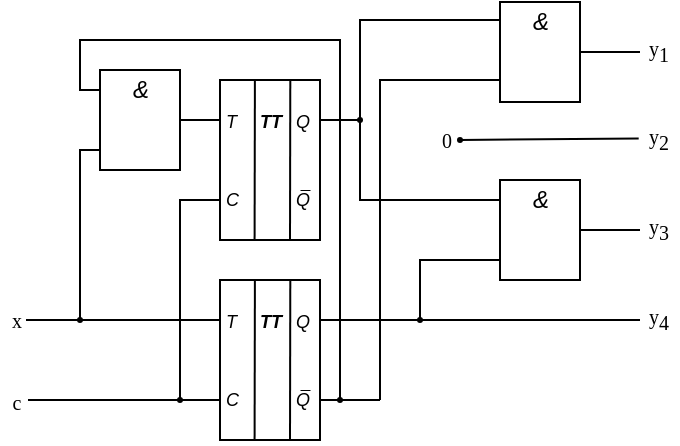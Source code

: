 <mxfile version="17.4.2" type="device"><diagram id="EPyaP_IT_-4wKm_l9Mdf" name="Страница 1"><mxGraphModel dx="577" dy="361" grid="0" gridSize="10" guides="1" tooltips="1" connect="1" arrows="1" fold="1" page="0" pageScale="1" pageWidth="827" pageHeight="1169" math="0" shadow="0"><root><mxCell id="0"/><mxCell id="1" parent="0"/><mxCell id="t5w4Qu7xGHm5Q8aKH4GL-2" style="edgeStyle=orthogonalEdgeStyle;rounded=0;orthogonalLoop=1;jettySize=auto;html=1;exitX=0;exitY=0.75;exitDx=0;exitDy=0;exitPerimeter=0;endArrow=none;endFill=0;strokeWidth=1;" parent="1" source="t5w4Qu7xGHm5Q8aKH4GL-5" edge="1"><mxGeometry relative="1" as="geometry"><mxPoint x="300" y="270" as="targetPoint"/></mxGeometry></mxCell><mxCell id="t5w4Qu7xGHm5Q8aKH4GL-3" style="edgeStyle=orthogonalEdgeStyle;rounded=0;orthogonalLoop=1;jettySize=auto;html=1;exitX=1;exitY=0.25;exitDx=0;exitDy=0;exitPerimeter=0;endArrow=none;endFill=0;strokeWidth=1;" parent="1" source="t5w4Qu7xGHm5Q8aKH4GL-5" edge="1"><mxGeometry relative="1" as="geometry"><mxPoint x="400" y="170" as="targetPoint"/><Array as="points"><mxPoint x="390" y="220"/><mxPoint x="390" y="170"/></Array></mxGeometry></mxCell><mxCell id="t5w4Qu7xGHm5Q8aKH4GL-5" value="" style="rounded=0;whiteSpace=wrap;html=1;strokeWidth=1;points=[[0,0.25,0,0,0],[0,0.75,0,0,0],[1,0.25,0,0,0],[1,0.75,0,0,0]];" parent="1" vertex="1"><mxGeometry x="320" y="200.0" width="50" height="80" as="geometry"/></mxCell><mxCell id="t5w4Qu7xGHm5Q8aKH4GL-6" value="" style="endArrow=none;html=1;rounded=0;strokeWidth=1;entryX=0.349;entryY=0.003;entryDx=0;entryDy=0;entryPerimeter=0;exitX=0.346;exitY=1.001;exitDx=0;exitDy=0;exitPerimeter=0;" parent="1" source="t5w4Qu7xGHm5Q8aKH4GL-5" target="t5w4Qu7xGHm5Q8aKH4GL-5" edge="1"><mxGeometry width="50" height="50" relative="1" as="geometry"><mxPoint x="337" y="280.0" as="sourcePoint"/><mxPoint x="240" y="170.0" as="targetPoint"/></mxGeometry></mxCell><mxCell id="t5w4Qu7xGHm5Q8aKH4GL-8" value="T" style="text;html=1;resizable=0;autosize=1;align=left;verticalAlign=middle;points=[];fillColor=none;strokeColor=none;rounded=0;fontStyle=2;imageWidth=20;spacing=0;spacingLeft=0;spacingRight=0;fontSize=9;" parent="1" vertex="1"><mxGeometry x="323" y="211.0" width="20" height="20" as="geometry"/></mxCell><mxCell id="t5w4Qu7xGHm5Q8aKH4GL-9" value="C" style="text;html=1;resizable=0;autosize=1;align=left;verticalAlign=middle;points=[];fillColor=none;strokeColor=none;rounded=0;fontStyle=2;imageWidth=20;spacing=0;spacingLeft=0;spacingRight=0;fontSize=9;" parent="1" vertex="1"><mxGeometry x="323" y="250.0" width="20" height="20" as="geometry"/></mxCell><mxCell id="t5w4Qu7xGHm5Q8aKH4GL-10" value="Q" style="text;html=1;resizable=0;autosize=1;align=left;verticalAlign=middle;points=[];fillColor=none;strokeColor=none;rounded=0;fontStyle=2;imageWidth=20;spacing=0;spacingLeft=0;spacingRight=0;fontSize=9;" parent="1" vertex="1"><mxGeometry x="358" y="211.0" width="20" height="20" as="geometry"/></mxCell><mxCell id="t5w4Qu7xGHm5Q8aKH4GL-12" value="&lt;b&gt;TT&lt;/b&gt;" style="text;html=1;resizable=0;autosize=1;align=center;verticalAlign=middle;points=[];fillColor=none;strokeColor=none;rounded=0;fontStyle=2;imageWidth=20;spacing=0;spacingLeft=-2;spacingRight=-2;fontSize=9;" parent="1" vertex="1"><mxGeometry x="335" y="211.0" width="20" height="20" as="geometry"/></mxCell><mxCell id="t5w4Qu7xGHm5Q8aKH4GL-27" value="" style="endArrow=none;html=1;rounded=0;strokeWidth=1;entryX=0.349;entryY=0.003;entryDx=0;entryDy=0;entryPerimeter=0;exitX=0.346;exitY=1.001;exitDx=0;exitDy=0;exitPerimeter=0;" parent="1" edge="1"><mxGeometry width="50" height="50" relative="1" as="geometry"><mxPoint x="355.0" y="279.84" as="sourcePoint"/><mxPoint x="355.15" y="200" as="targetPoint"/></mxGeometry></mxCell><mxCell id="t5w4Qu7xGHm5Q8aKH4GL-29" style="edgeStyle=orthogonalEdgeStyle;rounded=0;orthogonalLoop=1;jettySize=auto;html=1;endArrow=none;endFill=0;strokeWidth=1;fontSize=12;" parent="1" edge="1"><mxGeometry relative="1" as="geometry"><mxPoint x="390" y="170" as="targetPoint"/><mxPoint x="460" y="170" as="sourcePoint"/><Array as="points"><mxPoint x="400" y="170"/></Array></mxGeometry></mxCell><mxCell id="t5w4Qu7xGHm5Q8aKH4GL-30" style="edgeStyle=orthogonalEdgeStyle;rounded=0;orthogonalLoop=1;jettySize=auto;html=1;endArrow=none;endFill=0;strokeWidth=1;fontSize=12;" parent="1" edge="1"><mxGeometry relative="1" as="geometry"><mxPoint x="400" y="360" as="targetPoint"/><mxPoint x="450" y="200" as="sourcePoint"/><Array as="points"><mxPoint x="460" y="200"/><mxPoint x="400" y="200"/><mxPoint x="400" y="350"/></Array></mxGeometry></mxCell><mxCell id="t5w4Qu7xGHm5Q8aKH4GL-31" style="edgeStyle=orthogonalEdgeStyle;rounded=0;orthogonalLoop=1;jettySize=auto;html=1;exitX=1;exitY=0.5;exitDx=0;exitDy=0;exitPerimeter=0;endArrow=none;endFill=0;strokeWidth=1;fontSize=12;" parent="1" source="t5w4Qu7xGHm5Q8aKH4GL-32" edge="1"><mxGeometry relative="1" as="geometry"><mxPoint x="530" y="186" as="targetPoint"/></mxGeometry></mxCell><mxCell id="t5w4Qu7xGHm5Q8aKH4GL-32" value="" style="rounded=0;whiteSpace=wrap;html=1;strokeWidth=1;points=[[0,0.2,0,0,0],[0,0.8,0,0,0],[1,0.5,0,0,0]];fontSize=12;" parent="1" vertex="1"><mxGeometry x="460" y="161" width="40" height="50" as="geometry"/></mxCell><mxCell id="t5w4Qu7xGHm5Q8aKH4GL-33" value="&amp;amp;" style="text;html=1;resizable=0;autosize=1;align=center;verticalAlign=middle;points=[];fillColor=none;strokeColor=none;rounded=0;fontStyle=2;spacing=2;imageHeight=24;imageWidth=20;fontSize=12;" parent="1" vertex="1"><mxGeometry x="465" y="161" width="30" height="20" as="geometry"/></mxCell><mxCell id="t5w4Qu7xGHm5Q8aKH4GL-36" style="edgeStyle=orthogonalEdgeStyle;rounded=0;orthogonalLoop=1;jettySize=auto;html=1;exitDx=0;exitDy=0;exitPerimeter=0;endArrow=none;endFill=0;strokeWidth=1;fontSize=12;startArrow=none;" parent="1" source="t5w4Qu7xGHm5Q8aKH4GL-76" edge="1"><mxGeometry relative="1" as="geometry"><mxPoint x="390" y="220" as="targetPoint"/><Array as="points"/></mxGeometry></mxCell><mxCell id="t5w4Qu7xGHm5Q8aKH4GL-37" style="edgeStyle=orthogonalEdgeStyle;rounded=0;orthogonalLoop=1;jettySize=auto;html=1;exitX=0;exitY=0.8;exitDx=0;exitDy=0;exitPerimeter=0;endArrow=none;endFill=0;strokeWidth=1;fontSize=12;entryX=1;entryY=0.25;entryDx=0;entryDy=0;entryPerimeter=0;" parent="1" source="t5w4Qu7xGHm5Q8aKH4GL-39" target="t5w4Qu7xGHm5Q8aKH4GL-60" edge="1"><mxGeometry relative="1" as="geometry"><mxPoint x="430" y="310" as="targetPoint"/><Array as="points"><mxPoint x="420" y="290"/><mxPoint x="420" y="320"/></Array></mxGeometry></mxCell><mxCell id="t5w4Qu7xGHm5Q8aKH4GL-38" style="edgeStyle=orthogonalEdgeStyle;rounded=0;orthogonalLoop=1;jettySize=auto;html=1;exitX=1;exitY=0.5;exitDx=0;exitDy=0;exitPerimeter=0;endArrow=none;endFill=0;strokeWidth=1;fontSize=12;" parent="1" source="t5w4Qu7xGHm5Q8aKH4GL-39" edge="1"><mxGeometry relative="1" as="geometry"><mxPoint x="530" y="275" as="targetPoint"/></mxGeometry></mxCell><mxCell id="t5w4Qu7xGHm5Q8aKH4GL-39" value="" style="rounded=0;whiteSpace=wrap;html=1;strokeWidth=1;points=[[0,0.2,0,0,0],[0,0.8,0,0,0],[1,0.5,0,0,0]];fontSize=12;" parent="1" vertex="1"><mxGeometry x="460" y="250" width="40" height="50" as="geometry"/></mxCell><mxCell id="t5w4Qu7xGHm5Q8aKH4GL-40" value="&amp;amp;" style="text;html=1;resizable=0;autosize=1;align=center;verticalAlign=middle;points=[];fillColor=none;strokeColor=none;rounded=0;fontStyle=2;spacing=2;imageHeight=24;imageWidth=20;fontSize=12;" parent="1" vertex="1"><mxGeometry x="465" y="250" width="30" height="20" as="geometry"/></mxCell><mxCell id="t5w4Qu7xGHm5Q8aKH4GL-58" style="edgeStyle=orthogonalEdgeStyle;rounded=0;orthogonalLoop=1;jettySize=auto;html=1;exitDx=0;exitDy=0;exitPerimeter=0;endArrow=none;endFill=0;strokeWidth=1;startArrow=none;" parent="1" source="t5w4Qu7xGHm5Q8aKH4GL-96" edge="1"><mxGeometry relative="1" as="geometry"><mxPoint x="300" y="260" as="targetPoint"/></mxGeometry></mxCell><mxCell id="t5w4Qu7xGHm5Q8aKH4GL-59" style="edgeStyle=orthogonalEdgeStyle;rounded=0;orthogonalLoop=1;jettySize=auto;html=1;endArrow=none;endFill=0;strokeWidth=1;startArrow=none;entryX=0;entryY=0.2;entryDx=0;entryDy=0;entryPerimeter=0;" parent="1" source="t5w4Qu7xGHm5Q8aKH4GL-71" target="nta9YcRqvqTb2b_UcbsS-1" edge="1"><mxGeometry relative="1" as="geometry"><mxPoint x="240" y="210" as="targetPoint"/><mxPoint x="370" y="350" as="sourcePoint"/><Array as="points"><mxPoint x="380" y="180"/><mxPoint x="250" y="180"/><mxPoint x="250" y="205"/></Array></mxGeometry></mxCell><mxCell id="t5w4Qu7xGHm5Q8aKH4GL-60" value="" style="rounded=0;whiteSpace=wrap;html=1;strokeWidth=1;points=[[0,0.25,0,0,0],[0,0.75,0,0,0],[1,0.25,0,0,0],[1,0.75,0,0,0]];" parent="1" vertex="1"><mxGeometry x="320" y="300.0" width="50" height="80" as="geometry"/></mxCell><mxCell id="t5w4Qu7xGHm5Q8aKH4GL-61" value="" style="endArrow=none;html=1;rounded=0;strokeWidth=1;entryX=0.349;entryY=0.003;entryDx=0;entryDy=0;entryPerimeter=0;exitX=0.346;exitY=1.001;exitDx=0;exitDy=0;exitPerimeter=0;" parent="1" source="t5w4Qu7xGHm5Q8aKH4GL-60" target="t5w4Qu7xGHm5Q8aKH4GL-60" edge="1"><mxGeometry width="50" height="50" relative="1" as="geometry"><mxPoint x="337" y="380.0" as="sourcePoint"/><mxPoint x="240" y="270.0" as="targetPoint"/></mxGeometry></mxCell><mxCell id="t5w4Qu7xGHm5Q8aKH4GL-63" value="T" style="text;html=1;resizable=0;autosize=1;align=left;verticalAlign=middle;points=[];fillColor=none;strokeColor=none;rounded=0;fontStyle=2;imageWidth=20;spacing=0;spacingLeft=0;spacingRight=0;fontSize=9;" parent="1" vertex="1"><mxGeometry x="323" y="311.0" width="20" height="20" as="geometry"/></mxCell><mxCell id="t5w4Qu7xGHm5Q8aKH4GL-64" value="C" style="text;html=1;resizable=0;autosize=1;align=left;verticalAlign=middle;points=[];fillColor=none;strokeColor=none;rounded=0;fontStyle=2;imageWidth=20;spacing=0;spacingLeft=0;spacingRight=0;fontSize=9;" parent="1" vertex="1"><mxGeometry x="323" y="350.0" width="20" height="20" as="geometry"/></mxCell><mxCell id="t5w4Qu7xGHm5Q8aKH4GL-65" value="Q" style="text;html=1;resizable=0;autosize=1;align=left;verticalAlign=middle;points=[];fillColor=none;strokeColor=none;rounded=0;fontStyle=2;imageWidth=20;spacing=0;spacingLeft=0;spacingRight=0;fontSize=9;" parent="1" vertex="1"><mxGeometry x="358" y="311.0" width="20" height="20" as="geometry"/></mxCell><mxCell id="t5w4Qu7xGHm5Q8aKH4GL-67" value="&lt;b&gt;TT&lt;/b&gt;" style="text;html=1;resizable=0;autosize=1;align=center;verticalAlign=middle;points=[];fillColor=none;strokeColor=none;rounded=0;fontStyle=2;imageWidth=20;spacing=0;spacingLeft=-2;spacingRight=-2;fontSize=9;" parent="1" vertex="1"><mxGeometry x="335" y="311.0" width="20" height="20" as="geometry"/></mxCell><mxCell id="t5w4Qu7xGHm5Q8aKH4GL-68" value="" style="endArrow=none;html=1;rounded=0;strokeWidth=1;entryX=0.349;entryY=0.003;entryDx=0;entryDy=0;entryPerimeter=0;exitX=0.346;exitY=1.001;exitDx=0;exitDy=0;exitPerimeter=0;" parent="1" edge="1"><mxGeometry width="50" height="50" relative="1" as="geometry"><mxPoint x="355" y="379.84" as="sourcePoint"/><mxPoint x="355.15" y="300" as="targetPoint"/></mxGeometry></mxCell><mxCell id="t5w4Qu7xGHm5Q8aKH4GL-72" value="" style="endArrow=none;html=1;rounded=0;fontFamily=Times New Roman;fontSize=12;startArrow=none;" parent="1" source="t5w4Qu7xGHm5Q8aKH4GL-71" edge="1"><mxGeometry width="50" height="50" relative="1" as="geometry"><mxPoint x="400" y="360" as="sourcePoint"/><mxPoint x="380" y="360" as="targetPoint"/></mxGeometry></mxCell><mxCell id="t5w4Qu7xGHm5Q8aKH4GL-75" value="" style="edgeStyle=orthogonalEdgeStyle;rounded=0;orthogonalLoop=1;jettySize=auto;html=1;endArrow=none;endFill=0;strokeWidth=1;" parent="1" edge="1"><mxGeometry relative="1" as="geometry"><mxPoint x="380" y="360" as="targetPoint"/><mxPoint x="370" y="360" as="sourcePoint"/><Array as="points"/></mxGeometry></mxCell><mxCell id="t5w4Qu7xGHm5Q8aKH4GL-76" value="" style="shape=waypoint;sketch=0;fillStyle=solid;size=3;pointerEvents=1;points=[];fillColor=none;resizable=0;rotatable=0;perimeter=centerPerimeter;snapToPoint=1;fontFamily=Times New Roman;fontSize=12;" parent="1" vertex="1"><mxGeometry x="370" y="200" width="40" height="40" as="geometry"/></mxCell><mxCell id="t5w4Qu7xGHm5Q8aKH4GL-77" value="" style="edgeStyle=orthogonalEdgeStyle;rounded=0;orthogonalLoop=1;jettySize=auto;html=1;exitX=0;exitY=0.2;exitDx=0;exitDy=0;exitPerimeter=0;endArrow=none;endFill=0;strokeWidth=1;fontSize=12;" parent="1" source="t5w4Qu7xGHm5Q8aKH4GL-39" target="t5w4Qu7xGHm5Q8aKH4GL-76" edge="1"><mxGeometry relative="1" as="geometry"><mxPoint x="390" y="220.0" as="targetPoint"/><mxPoint x="460" y="274" as="sourcePoint"/><Array as="points"><mxPoint x="390" y="260"/></Array></mxGeometry></mxCell><mxCell id="t5w4Qu7xGHm5Q8aKH4GL-79" value="" style="endArrow=none;html=1;rounded=0;fontFamily=Helvetica;fontSize=12;" parent="1" edge="1"><mxGeometry width="50" height="50" relative="1" as="geometry"><mxPoint x="530" y="320" as="sourcePoint"/><mxPoint x="420" y="320" as="targetPoint"/></mxGeometry></mxCell><mxCell id="t5w4Qu7xGHm5Q8aKH4GL-80" value="" style="shape=waypoint;sketch=0;fillStyle=solid;size=3;pointerEvents=1;points=[];fillColor=none;resizable=0;rotatable=0;perimeter=centerPerimeter;snapToPoint=1;fontFamily=Times New Roman;fontSize=12;" parent="1" vertex="1"><mxGeometry x="400" y="300" width="40" height="40" as="geometry"/></mxCell><mxCell id="t5w4Qu7xGHm5Q8aKH4GL-71" value="" style="shape=waypoint;sketch=0;fillStyle=solid;size=3;pointerEvents=1;points=[];fillColor=none;resizable=0;rotatable=0;perimeter=centerPerimeter;snapToPoint=1;fontFamily=Times New Roman;fontSize=12;" parent="1" vertex="1"><mxGeometry x="360" y="340" width="40" height="40" as="geometry"/></mxCell><mxCell id="t5w4Qu7xGHm5Q8aKH4GL-82" value="" style="endArrow=none;html=1;rounded=0;fontFamily=Times New Roman;fontSize=12;" parent="1" target="t5w4Qu7xGHm5Q8aKH4GL-71" edge="1"><mxGeometry width="50" height="50" relative="1" as="geometry"><mxPoint x="400" y="360" as="sourcePoint"/><mxPoint x="380" y="360" as="targetPoint"/></mxGeometry></mxCell><mxCell id="t5w4Qu7xGHm5Q8aKH4GL-94" style="edgeStyle=orthogonalEdgeStyle;rounded=0;orthogonalLoop=1;jettySize=auto;html=1;exitX=0;exitY=0.25;exitDx=0;exitDy=0;exitPerimeter=0;endArrow=none;endFill=0;strokeWidth=1;" parent="1" source="t5w4Qu7xGHm5Q8aKH4GL-60" edge="1"><mxGeometry relative="1" as="geometry"><mxPoint x="223" y="320" as="targetPoint"/><mxPoint x="270" y="340" as="sourcePoint"/></mxGeometry></mxCell><mxCell id="t5w4Qu7xGHm5Q8aKH4GL-97" value="" style="edgeStyle=orthogonalEdgeStyle;rounded=0;orthogonalLoop=1;jettySize=auto;html=1;exitX=0;exitY=0.75;exitDx=0;exitDy=0;exitPerimeter=0;endArrow=none;endFill=0;strokeWidth=1;" parent="1" source="t5w4Qu7xGHm5Q8aKH4GL-60" target="t5w4Qu7xGHm5Q8aKH4GL-96" edge="1"><mxGeometry relative="1" as="geometry"><mxPoint x="300" y="260" as="targetPoint"/><mxPoint x="320" y="360" as="sourcePoint"/></mxGeometry></mxCell><mxCell id="t5w4Qu7xGHm5Q8aKH4GL-100" value="x" style="text;html=1;align=center;verticalAlign=middle;resizable=0;points=[];autosize=1;strokeColor=none;fillColor=none;fontSize=10;fontFamily=Times New Roman;" parent="1" vertex="1"><mxGeometry x="210" y="311.5" width="15" height="16" as="geometry"/></mxCell><mxCell id="t5w4Qu7xGHm5Q8aKH4GL-101" value="c" style="text;html=1;align=center;verticalAlign=middle;resizable=0;points=[];autosize=1;strokeColor=none;fillColor=none;fontSize=10;fontFamily=Times New Roman;" parent="1" vertex="1"><mxGeometry x="210" y="352.5" width="15" height="16" as="geometry"/></mxCell><mxCell id="t5w4Qu7xGHm5Q8aKH4GL-102" value="y&lt;sub style=&quot;font-size: 10px;&quot;&gt;1&lt;/sub&gt;" style="text;html=1;align=center;verticalAlign=middle;resizable=0;points=[];autosize=1;strokeColor=none;fillColor=none;fontSize=10;fontFamily=Times New Roman;" parent="1" vertex="1"><mxGeometry x="529" y="176" width="20" height="19" as="geometry"/></mxCell><mxCell id="t5w4Qu7xGHm5Q8aKH4GL-103" value="y&lt;sub style=&quot;font-size: 10px;&quot;&gt;2&lt;/sub&gt;" style="text;html=1;align=center;verticalAlign=middle;resizable=0;points=[];autosize=1;strokeColor=none;fillColor=none;fontSize=10;fontFamily=Times New Roman;" parent="1" vertex="1"><mxGeometry x="529" y="220" width="20" height="19" as="geometry"/></mxCell><mxCell id="t5w4Qu7xGHm5Q8aKH4GL-104" value="y&lt;sub style=&quot;font-size: 10px;&quot;&gt;4&lt;/sub&gt;" style="text;html=1;align=center;verticalAlign=middle;resizable=0;points=[];autosize=1;strokeColor=none;fillColor=none;fontSize=10;fontFamily=Times New Roman;" parent="1" vertex="1"><mxGeometry x="529" y="310" width="20" height="19" as="geometry"/></mxCell><mxCell id="t5w4Qu7xGHm5Q8aKH4GL-105" value="y&lt;sub style=&quot;font-size: 10px;&quot;&gt;3&lt;/sub&gt;" style="text;html=1;align=center;verticalAlign=middle;resizable=0;points=[];autosize=1;strokeColor=none;fillColor=none;fontSize=10;fontFamily=Times New Roman;" parent="1" vertex="1"><mxGeometry x="529" y="265.5" width="20" height="19" as="geometry"/></mxCell><mxCell id="TCEyOyv2CACBwQXo7B-k-1" value="Q" style="text;html=1;resizable=0;autosize=1;align=left;verticalAlign=middle;points=[];fillColor=none;strokeColor=none;rounded=0;fontStyle=2;imageWidth=20;spacing=0;spacingLeft=0;spacingRight=0;fontSize=9;" parent="1" vertex="1"><mxGeometry x="358" y="250.0" width="20" height="20" as="geometry"/></mxCell><mxCell id="TCEyOyv2CACBwQXo7B-k-2" value="Q" style="text;html=1;resizable=0;autosize=1;align=left;verticalAlign=middle;points=[];fillColor=none;strokeColor=none;rounded=0;fontStyle=2;imageWidth=20;spacing=0;spacingLeft=0;spacingRight=0;fontSize=9;" parent="1" vertex="1"><mxGeometry x="358" y="350.0" width="20" height="20" as="geometry"/></mxCell><mxCell id="TCEyOyv2CACBwQXo7B-k-4" value="" style="endArrow=none;html=1;rounded=0;strokeWidth=0.5;" parent="1" edge="1"><mxGeometry width="50" height="50" relative="1" as="geometry"><mxPoint x="360" y="355" as="sourcePoint"/><mxPoint x="365" y="355" as="targetPoint"/></mxGeometry></mxCell><mxCell id="TCEyOyv2CACBwQXo7B-k-8" value="" style="endArrow=none;html=1;rounded=0;strokeWidth=0.5;" parent="1" edge="1"><mxGeometry width="50" height="50" relative="1" as="geometry"><mxPoint x="360" y="255.0" as="sourcePoint"/><mxPoint x="365" y="255.0" as="targetPoint"/></mxGeometry></mxCell><mxCell id="nta9YcRqvqTb2b_UcbsS-1" value="" style="rounded=0;whiteSpace=wrap;html=1;strokeWidth=1;points=[[0,0.2,0,0,0],[0,0.8,0,0,0],[1,0.5,0,0,0]];fontSize=12;" parent="1" vertex="1"><mxGeometry x="260" y="195" width="40" height="50" as="geometry"/></mxCell><mxCell id="nta9YcRqvqTb2b_UcbsS-2" value="&amp;amp;" style="text;html=1;resizable=0;autosize=1;align=center;verticalAlign=middle;points=[];fillColor=none;strokeColor=none;rounded=0;fontStyle=2;spacing=2;imageHeight=24;imageWidth=20;fontSize=12;" parent="1" vertex="1"><mxGeometry x="265" y="195" width="30" height="20" as="geometry"/></mxCell><mxCell id="nta9YcRqvqTb2b_UcbsS-3" value="" style="endArrow=none;html=1;rounded=0;entryX=0;entryY=0.25;entryDx=0;entryDy=0;entryPerimeter=0;exitX=1;exitY=0.5;exitDx=0;exitDy=0;exitPerimeter=0;" parent="1" source="nta9YcRqvqTb2b_UcbsS-1" target="t5w4Qu7xGHm5Q8aKH4GL-5" edge="1"><mxGeometry width="50" height="50" relative="1" as="geometry"><mxPoint x="440" y="310" as="sourcePoint"/><mxPoint x="490" y="260" as="targetPoint"/></mxGeometry></mxCell><mxCell id="t5w4Qu7xGHm5Q8aKH4GL-96" value="" style="shape=waypoint;sketch=0;fillStyle=solid;size=3;pointerEvents=1;points=[];fillColor=none;resizable=0;rotatable=0;perimeter=centerPerimeter;snapToPoint=1;fontFamily=Times New Roman;fontSize=12;" parent="1" vertex="1"><mxGeometry x="280" y="340" width="40" height="40" as="geometry"/></mxCell><mxCell id="nta9YcRqvqTb2b_UcbsS-4" value="" style="edgeStyle=orthogonalEdgeStyle;rounded=0;orthogonalLoop=1;jettySize=auto;html=1;endArrow=none;endFill=0;strokeWidth=1;" parent="1" target="t5w4Qu7xGHm5Q8aKH4GL-96" edge="1"><mxGeometry relative="1" as="geometry"><mxPoint x="280" y="359.82" as="targetPoint"/><mxPoint x="300" y="360" as="sourcePoint"/></mxGeometry></mxCell><mxCell id="nta9YcRqvqTb2b_UcbsS-5" value="" style="endArrow=none;html=1;rounded=0;" parent="1" target="t5w4Qu7xGHm5Q8aKH4GL-96" edge="1"><mxGeometry width="50" height="50" relative="1" as="geometry"><mxPoint x="224" y="360" as="sourcePoint"/><mxPoint x="377" y="263" as="targetPoint"/></mxGeometry></mxCell><mxCell id="nta9YcRqvqTb2b_UcbsS-8" value="" style="endArrow=none;html=1;rounded=0;entryX=0;entryY=0.8;entryDx=0;entryDy=0;entryPerimeter=0;" parent="1" target="nta9YcRqvqTb2b_UcbsS-1" edge="1"><mxGeometry width="50" height="50" relative="1" as="geometry"><mxPoint x="250" y="320" as="sourcePoint"/><mxPoint x="350" y="270" as="targetPoint"/><Array as="points"><mxPoint x="250" y="235"/></Array></mxGeometry></mxCell><mxCell id="nta9YcRqvqTb2b_UcbsS-9" value="" style="shape=waypoint;sketch=0;fillStyle=solid;size=3;pointerEvents=1;points=[];fillColor=none;resizable=0;rotatable=0;perimeter=centerPerimeter;snapToPoint=1;fontFamily=Times New Roman;fontSize=12;" parent="1" vertex="1"><mxGeometry x="230" y="300" width="40" height="40" as="geometry"/></mxCell><mxCell id="jzY1Rtd8kCZKzeULNb13-1" value="" style="endArrow=none;html=1;rounded=0;entryX=0.017;entryY=0.488;entryDx=0;entryDy=0;entryPerimeter=0;" edge="1" parent="1" target="t5w4Qu7xGHm5Q8aKH4GL-103"><mxGeometry width="50" height="50" relative="1" as="geometry"><mxPoint x="440" y="230" as="sourcePoint"/><mxPoint x="480" y="260" as="targetPoint"/></mxGeometry></mxCell><mxCell id="jzY1Rtd8kCZKzeULNb13-2" value="0" style="text;html=1;align=center;verticalAlign=middle;resizable=0;points=[];autosize=1;strokeColor=none;fillColor=none;fontSize=10;fontFamily=Times New Roman;" vertex="1" parent="1"><mxGeometry x="423" y="220" width="20" height="20" as="geometry"/></mxCell><mxCell id="jzY1Rtd8kCZKzeULNb13-5" value="" style="shape=waypoint;sketch=0;fillStyle=solid;size=3;pointerEvents=1;points=[];fillColor=none;resizable=0;rotatable=0;perimeter=centerPerimeter;snapToPoint=1;fontFamily=Times New Roman;fontSize=12;" vertex="1" parent="1"><mxGeometry x="420" y="210" width="40" height="40" as="geometry"/></mxCell></root></mxGraphModel></diagram></mxfile>